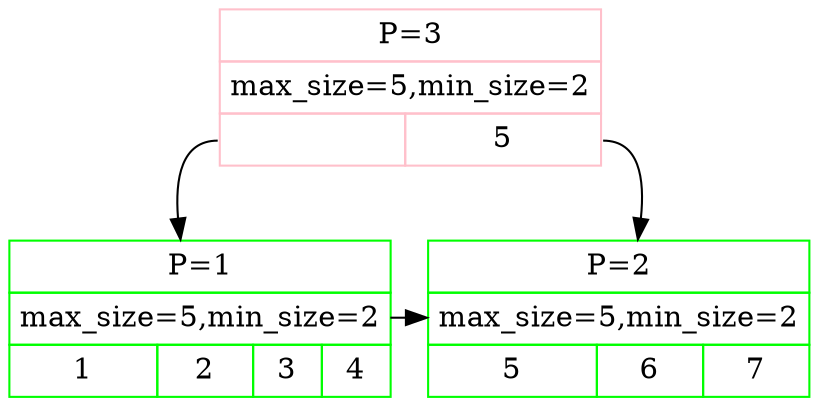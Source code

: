 digraph G {
INT_3[shape=plain color=pink label=<<TABLE BORDER="0" CELLBORDER="1" CELLSPACING="0" CELLPADDING="4">
<TR><TD COLSPAN="2">P=3</TD></TR>
<TR><TD COLSPAN="2">max_size=5,min_size=2</TD></TR>
<TR><TD PORT="p1"> </TD>
<TD PORT="p2">5</TD>
</TR></TABLE>>];
LEAF_1[shape=plain color=green label=<<TABLE BORDER="0" CELLBORDER="1" CELLSPACING="0" CELLPADDING="4">
<TR><TD COLSPAN="4">P=1</TD></TR>
<TR><TD COLSPAN="4">max_size=5,min_size=2</TD></TR>
<TR><TD>1</TD>
<TD>2</TD>
<TD>3</TD>
<TD>4</TD>
</TR></TABLE>>];
LEAF_1 -> LEAF_2;
{rank=same LEAF_1 LEAF_2};
INT_3:p1 -> LEAF_1;
LEAF_2[shape=plain color=green label=<<TABLE BORDER="0" CELLBORDER="1" CELLSPACING="0" CELLPADDING="4">
<TR><TD COLSPAN="3">P=2</TD></TR>
<TR><TD COLSPAN="3">max_size=5,min_size=2</TD></TR>
<TR><TD>5</TD>
<TD>6</TD>
<TD>7</TD>
</TR></TABLE>>];
INT_3:p2 -> LEAF_2;
}
